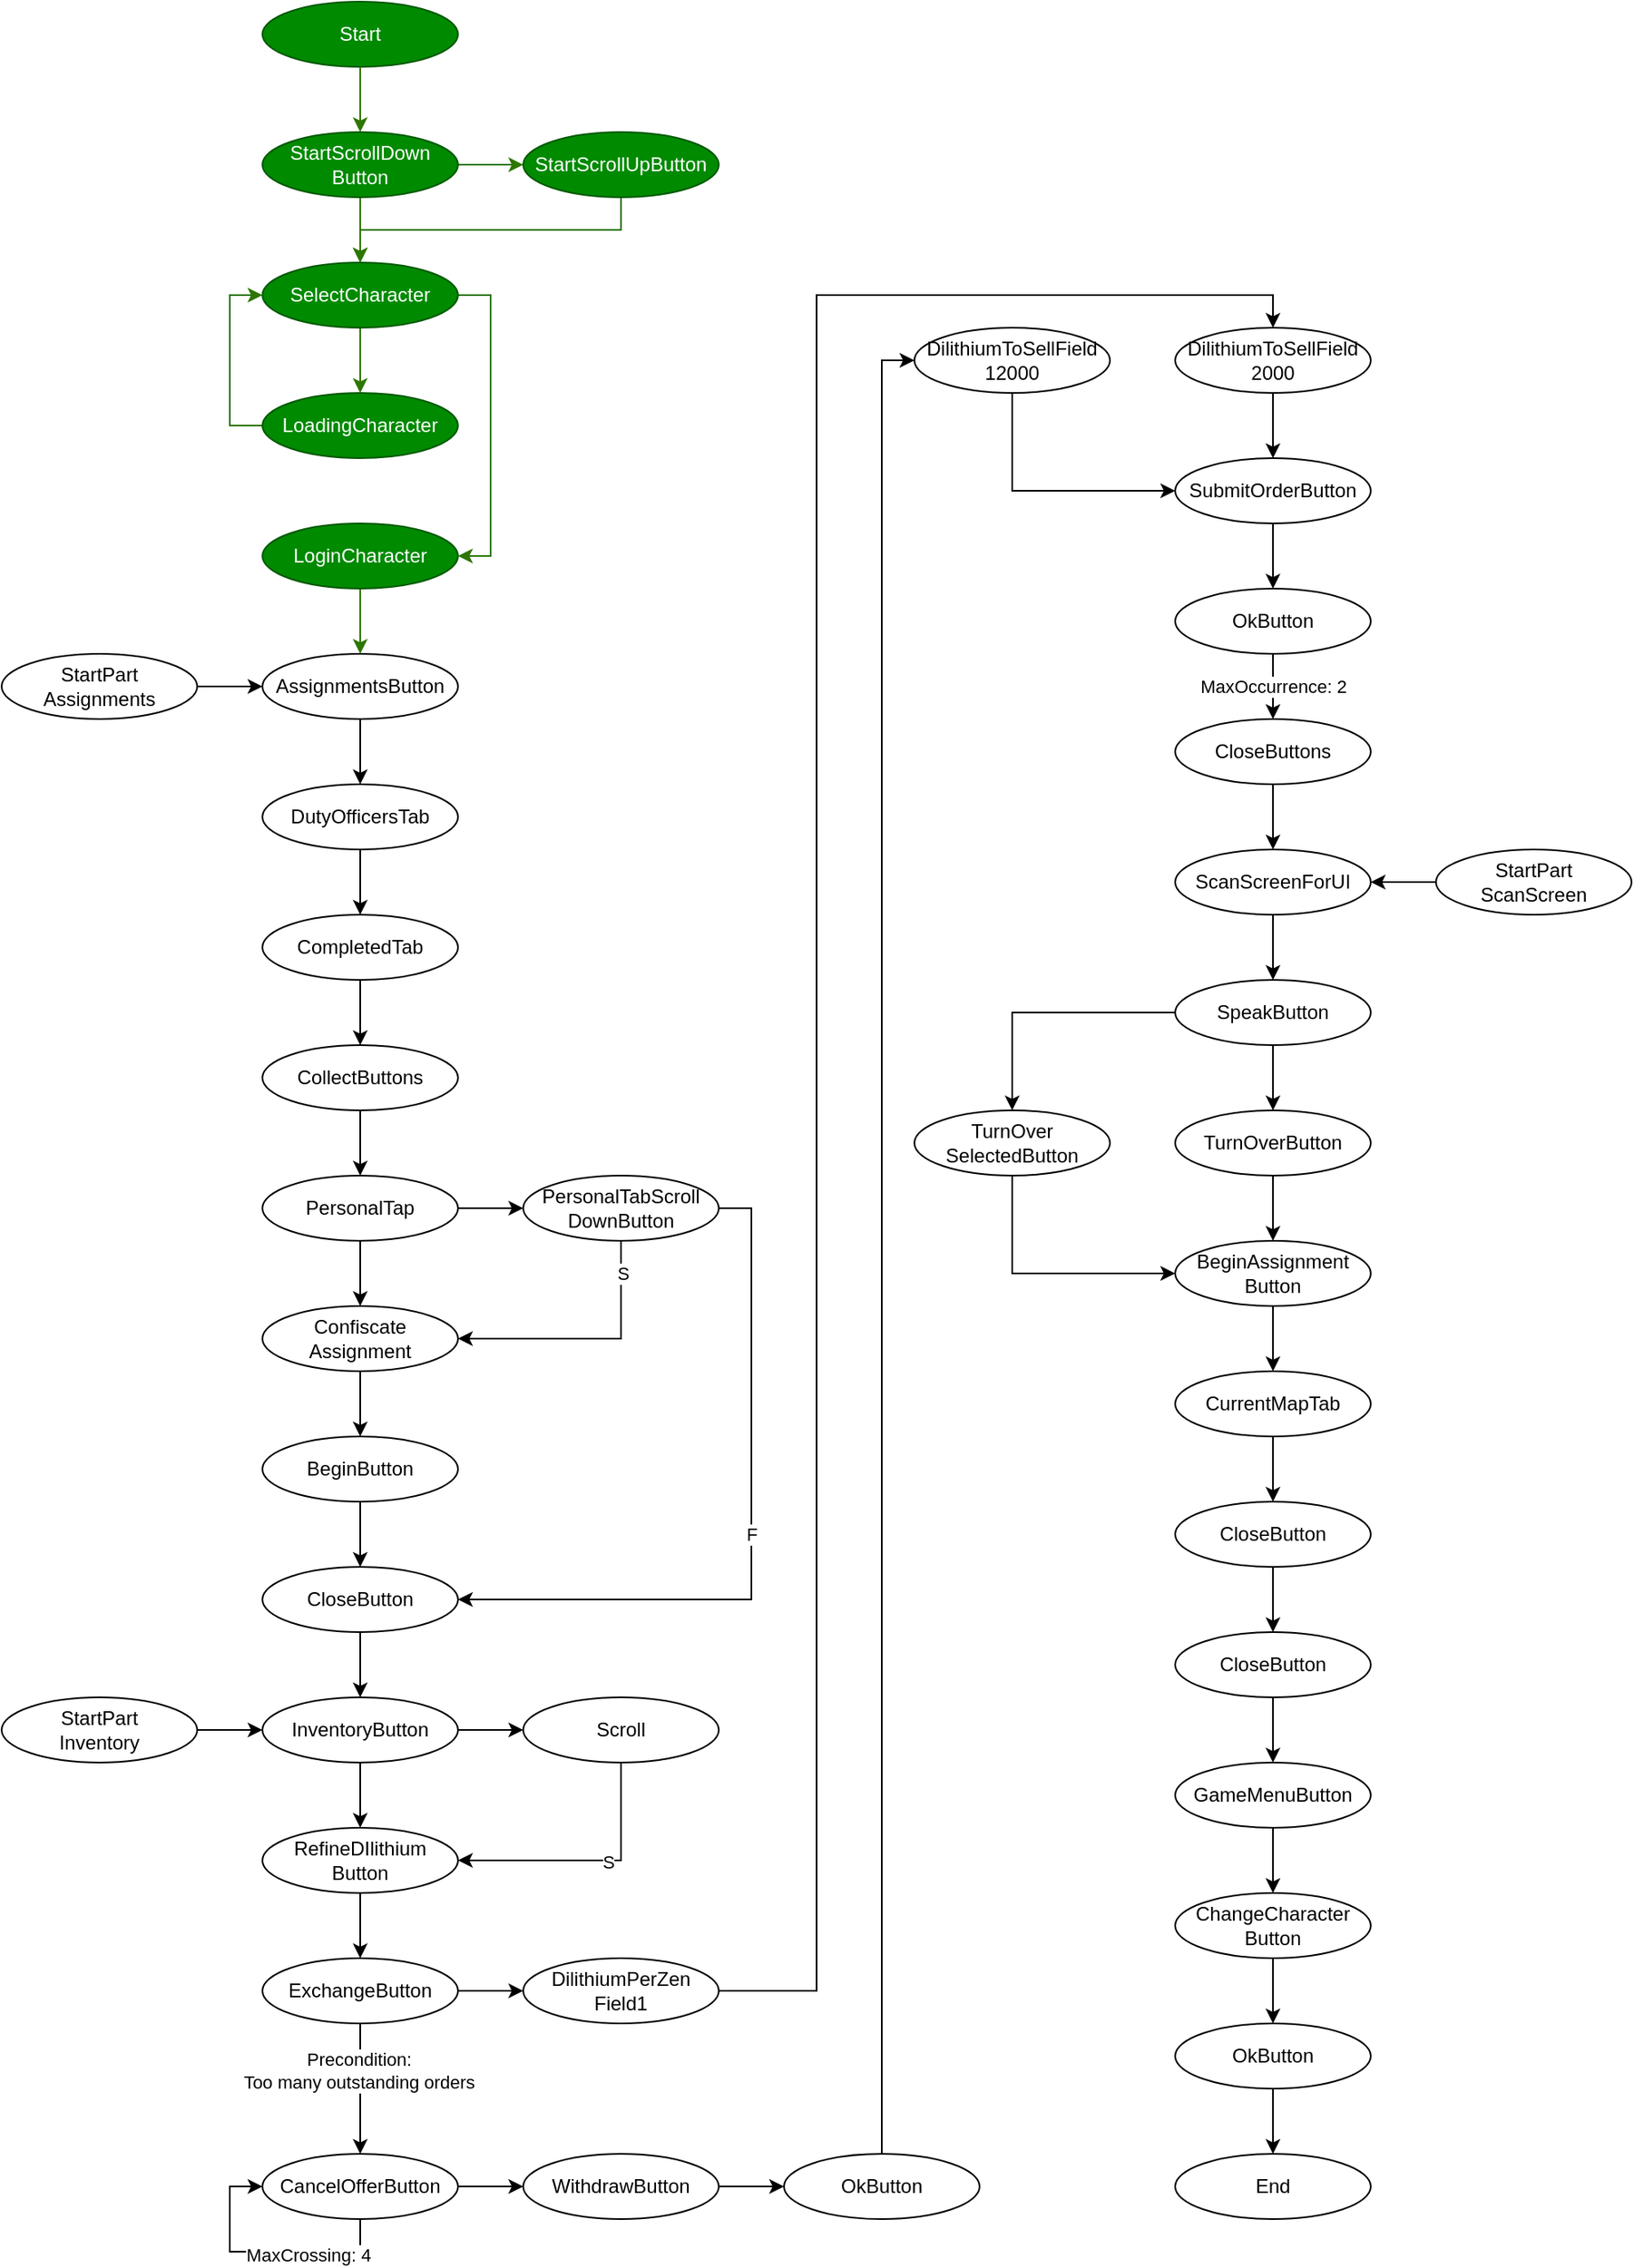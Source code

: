 <mxfile version="13.2.4" type="device"><diagram id="W7NEpKepBvYBmxMzA08W" name="Page-1"><mxGraphModel dx="4740" dy="2740" grid="1" gridSize="10" guides="1" tooltips="1" connect="1" arrows="1" fold="1" page="1" pageScale="1" pageWidth="1169" pageHeight="1654" background="none" math="0" shadow="0"><root><mxCell id="0"/><mxCell id="1" parent="0"/><mxCell id="p_ywFvlZEcqNKrBGRxpG-5" value="Start" style="ellipse;whiteSpace=wrap;html=1;fillColor=#008a00;strokeColor=#005700;fontColor=#ffffff;" parent="1" vertex="1"><mxGeometry x="200" y="40" width="120" height="40" as="geometry"/></mxCell><mxCell id="p_ywFvlZEcqNKrBGRxpG-17" value="" style="edgeStyle=orthogonalEdgeStyle;rounded=0;orthogonalLoop=1;jettySize=auto;html=1;fillColor=#60a917;strokeColor=#2D7600;" parent="1" source="p_ywFvlZEcqNKrBGRxpG-7" target="p_ywFvlZEcqNKrBGRxpG-16" edge="1"><mxGeometry relative="1" as="geometry"/></mxCell><mxCell id="p_ywFvlZEcqNKrBGRxpG-7" value="LoginCharacter" style="ellipse;whiteSpace=wrap;html=1;fillColor=#008a00;strokeColor=#005700;fontColor=#ffffff;" parent="1" vertex="1"><mxGeometry x="200" y="360" width="120" height="40" as="geometry"/></mxCell><mxCell id="p_ywFvlZEcqNKrBGRxpG-19" value="" style="edgeStyle=orthogonalEdgeStyle;rounded=0;orthogonalLoop=1;jettySize=auto;html=1;" parent="1" source="p_ywFvlZEcqNKrBGRxpG-16" target="p_ywFvlZEcqNKrBGRxpG-18" edge="1"><mxGeometry relative="1" as="geometry"/></mxCell><mxCell id="p_ywFvlZEcqNKrBGRxpG-16" value="AssignmentsButton" style="ellipse;whiteSpace=wrap;html=1;" parent="1" vertex="1"><mxGeometry x="200" y="440" width="120" height="40" as="geometry"/></mxCell><mxCell id="3TfH2J4au8rCLl3XLpW0-4" style="edgeStyle=orthogonalEdgeStyle;rounded=0;orthogonalLoop=1;jettySize=auto;html=1;exitX=1;exitY=0.5;exitDx=0;exitDy=0;entryX=0;entryY=0.5;entryDx=0;entryDy=0;" edge="1" parent="1" source="3TfH2J4au8rCLl3XLpW0-2" target="p_ywFvlZEcqNKrBGRxpG-16"><mxGeometry relative="1" as="geometry"/></mxCell><mxCell id="3TfH2J4au8rCLl3XLpW0-2" value="StartPart&lt;br&gt;Assignments" style="ellipse;whiteSpace=wrap;html=1;" vertex="1" parent="1"><mxGeometry x="40" y="440" width="120" height="40" as="geometry"/></mxCell><mxCell id="p_ywFvlZEcqNKrBGRxpG-21" value="" style="edgeStyle=orthogonalEdgeStyle;rounded=0;orthogonalLoop=1;jettySize=auto;html=1;" parent="1" source="p_ywFvlZEcqNKrBGRxpG-18" target="p_ywFvlZEcqNKrBGRxpG-20" edge="1"><mxGeometry relative="1" as="geometry"/></mxCell><mxCell id="p_ywFvlZEcqNKrBGRxpG-18" value="DutyOfficersTab" style="ellipse;whiteSpace=wrap;html=1;" parent="1" vertex="1"><mxGeometry x="200" y="520" width="120" height="40" as="geometry"/></mxCell><mxCell id="p_ywFvlZEcqNKrBGRxpG-23" value="" style="edgeStyle=orthogonalEdgeStyle;rounded=0;orthogonalLoop=1;jettySize=auto;html=1;" parent="1" source="p_ywFvlZEcqNKrBGRxpG-20" target="p_ywFvlZEcqNKrBGRxpG-22" edge="1"><mxGeometry relative="1" as="geometry"/></mxCell><mxCell id="p_ywFvlZEcqNKrBGRxpG-20" value="CompletedTab" style="ellipse;whiteSpace=wrap;html=1;" parent="1" vertex="1"><mxGeometry x="200" y="600" width="120" height="40" as="geometry"/></mxCell><mxCell id="p_ywFvlZEcqNKrBGRxpG-25" value="" style="edgeStyle=orthogonalEdgeStyle;rounded=0;orthogonalLoop=1;jettySize=auto;html=1;" parent="1" source="p_ywFvlZEcqNKrBGRxpG-22" target="p_ywFvlZEcqNKrBGRxpG-24" edge="1"><mxGeometry relative="1" as="geometry"/></mxCell><mxCell id="p_ywFvlZEcqNKrBGRxpG-22" value="CollectButtons" style="ellipse;whiteSpace=wrap;html=1;" parent="1" vertex="1"><mxGeometry x="200" y="680" width="120" height="40" as="geometry"/></mxCell><mxCell id="p_ywFvlZEcqNKrBGRxpG-27" value="" style="edgeStyle=orthogonalEdgeStyle;rounded=0;orthogonalLoop=1;jettySize=auto;html=1;" parent="1" source="p_ywFvlZEcqNKrBGRxpG-24" target="p_ywFvlZEcqNKrBGRxpG-26" edge="1"><mxGeometry relative="1" as="geometry"/></mxCell><mxCell id="p_ywFvlZEcqNKrBGRxpG-24" value="PersonalTap" style="ellipse;whiteSpace=wrap;html=1;" parent="1" vertex="1"><mxGeometry x="200" y="760" width="120" height="40" as="geometry"/></mxCell><mxCell id="fMu2e2osi7Rd0X2-IDZ--2" value="" style="edgeStyle=orthogonalEdgeStyle;rounded=0;orthogonalLoop=1;jettySize=auto;html=1;" parent="1" source="p_ywFvlZEcqNKrBGRxpG-26" target="fMu2e2osi7Rd0X2-IDZ--1" edge="1"><mxGeometry relative="1" as="geometry"/></mxCell><mxCell id="p_ywFvlZEcqNKrBGRxpG-26" value="Confiscate&lt;br&gt;Assignment" style="ellipse;whiteSpace=wrap;html=1;" parent="1" vertex="1"><mxGeometry x="200" y="840" width="120" height="40" as="geometry"/></mxCell><mxCell id="fMu2e2osi7Rd0X2-IDZ--3" style="edgeStyle=orthogonalEdgeStyle;rounded=0;orthogonalLoop=1;jettySize=auto;html=1;exitX=0.5;exitY=1;exitDx=0;exitDy=0;entryX=0.5;entryY=0;entryDx=0;entryDy=0;" parent="1" source="fMu2e2osi7Rd0X2-IDZ--1" target="p_ywFvlZEcqNKrBGRxpG-32" edge="1"><mxGeometry relative="1" as="geometry"/></mxCell><mxCell id="fMu2e2osi7Rd0X2-IDZ--1" value="BeginButton" style="ellipse;whiteSpace=wrap;html=1;" parent="1" vertex="1"><mxGeometry x="200" y="920" width="120" height="40" as="geometry"/></mxCell><mxCell id="p_ywFvlZEcqNKrBGRxpG-38" value="" style="edgeStyle=orthogonalEdgeStyle;rounded=0;orthogonalLoop=1;jettySize=auto;html=1;" parent="1" source="p_ywFvlZEcqNKrBGRxpG-32" target="p_ywFvlZEcqNKrBGRxpG-37" edge="1"><mxGeometry relative="1" as="geometry"/></mxCell><mxCell id="p_ywFvlZEcqNKrBGRxpG-32" value="CloseButton" style="ellipse;whiteSpace=wrap;html=1;" parent="1" vertex="1"><mxGeometry x="200" y="1000" width="120" height="40" as="geometry"/></mxCell><mxCell id="p_ywFvlZEcqNKrBGRxpG-40" value="" style="edgeStyle=orthogonalEdgeStyle;rounded=0;orthogonalLoop=1;jettySize=auto;html=1;" parent="1" source="p_ywFvlZEcqNKrBGRxpG-37" target="p_ywFvlZEcqNKrBGRxpG-39" edge="1"><mxGeometry relative="1" as="geometry"/></mxCell><mxCell id="p_ywFvlZEcqNKrBGRxpG-42" value="" style="edgeStyle=orthogonalEdgeStyle;rounded=0;orthogonalLoop=1;jettySize=auto;html=1;" parent="1" source="p_ywFvlZEcqNKrBGRxpG-37" target="p_ywFvlZEcqNKrBGRxpG-41" edge="1"><mxGeometry relative="1" as="geometry"/></mxCell><mxCell id="p_ywFvlZEcqNKrBGRxpG-37" value="InventoryButton" style="ellipse;whiteSpace=wrap;html=1;" parent="1" vertex="1"><mxGeometry x="200" y="1080" width="120" height="40" as="geometry"/></mxCell><mxCell id="p_ywFvlZEcqNKrBGRxpG-43" value="" style="edgeStyle=orthogonalEdgeStyle;rounded=0;orthogonalLoop=1;jettySize=auto;html=1;exitX=0.5;exitY=1;exitDx=0;exitDy=0;entryX=1;entryY=0.5;entryDx=0;entryDy=0;" parent="1" source="p_ywFvlZEcqNKrBGRxpG-41" target="p_ywFvlZEcqNKrBGRxpG-39" edge="1"><mxGeometry relative="1" as="geometry"/></mxCell><mxCell id="p_ywFvlZEcqNKrBGRxpG-44" value="S" style="edgeLabel;html=1;align=center;verticalAlign=middle;resizable=0;points=[];" parent="p_ywFvlZEcqNKrBGRxpG-43" vertex="1" connectable="0"><mxGeometry x="-0.167" y="-2" relative="1" as="geometry"><mxPoint x="-2" y="3" as="offset"/></mxGeometry></mxCell><mxCell id="p_ywFvlZEcqNKrBGRxpG-41" value="Scroll" style="ellipse;whiteSpace=wrap;html=1;" parent="1" vertex="1"><mxGeometry x="360" y="1080" width="120" height="40" as="geometry"/></mxCell><mxCell id="p_ywFvlZEcqNKrBGRxpG-48" value="" style="edgeStyle=orthogonalEdgeStyle;rounded=0;orthogonalLoop=1;jettySize=auto;html=1;" parent="1" source="p_ywFvlZEcqNKrBGRxpG-39" target="p_ywFvlZEcqNKrBGRxpG-47" edge="1"><mxGeometry relative="1" as="geometry"/></mxCell><mxCell id="p_ywFvlZEcqNKrBGRxpG-39" value="RefineDIlithium&lt;br&gt;Button" style="ellipse;whiteSpace=wrap;html=1;" parent="1" vertex="1"><mxGeometry x="200" y="1160" width="120" height="40" as="geometry"/></mxCell><mxCell id="p_ywFvlZEcqNKrBGRxpG-50" value="" style="edgeStyle=orthogonalEdgeStyle;rounded=0;orthogonalLoop=1;jettySize=auto;html=1;" parent="1" source="p_ywFvlZEcqNKrBGRxpG-47" target="p_ywFvlZEcqNKrBGRxpG-49" edge="1"><mxGeometry relative="1" as="geometry"/></mxCell><mxCell id="fMu2e2osi7Rd0X2-IDZ--8" value="" style="edgeStyle=orthogonalEdgeStyle;rounded=0;orthogonalLoop=1;jettySize=auto;html=1;" parent="1" source="p_ywFvlZEcqNKrBGRxpG-47" target="fMu2e2osi7Rd0X2-IDZ--7" edge="1"><mxGeometry relative="1" as="geometry"/></mxCell><mxCell id="fMu2e2osi7Rd0X2-IDZ--10" value="Precondition:&lt;br&gt;Too many outstanding&amp;nbsp;orders" style="edgeLabel;html=1;align=center;verticalAlign=middle;resizable=0;points=[];" parent="fMu2e2osi7Rd0X2-IDZ--8" vertex="1" connectable="0"><mxGeometry x="-0.284" y="-1" relative="1" as="geometry"><mxPoint as="offset"/></mxGeometry></mxCell><mxCell id="p_ywFvlZEcqNKrBGRxpG-47" value="ExchangeButton" style="ellipse;whiteSpace=wrap;html=1;" parent="1" vertex="1"><mxGeometry x="200" y="1240" width="120" height="40" as="geometry"/></mxCell><mxCell id="fMu2e2osi7Rd0X2-IDZ--12" value="" style="edgeStyle=orthogonalEdgeStyle;rounded=0;orthogonalLoop=1;jettySize=auto;html=1;" parent="1" source="fMu2e2osi7Rd0X2-IDZ--7" target="fMu2e2osi7Rd0X2-IDZ--11" edge="1"><mxGeometry relative="1" as="geometry"/></mxCell><mxCell id="fMu2e2osi7Rd0X2-IDZ--7" value="CancelOfferButton" style="ellipse;whiteSpace=wrap;html=1;" parent="1" vertex="1"><mxGeometry x="200" y="1360" width="120" height="40" as="geometry"/></mxCell><mxCell id="fMu2e2osi7Rd0X2-IDZ--17" value="" style="edgeStyle=orthogonalEdgeStyle;rounded=0;orthogonalLoop=1;jettySize=auto;html=1;" parent="1" source="fMu2e2osi7Rd0X2-IDZ--11" target="fMu2e2osi7Rd0X2-IDZ--16" edge="1"><mxGeometry relative="1" as="geometry"/></mxCell><mxCell id="fMu2e2osi7Rd0X2-IDZ--11" value="WithdrawButton" style="ellipse;whiteSpace=wrap;html=1;" parent="1" vertex="1"><mxGeometry x="360" y="1360" width="120" height="40" as="geometry"/></mxCell><mxCell id="fMu2e2osi7Rd0X2-IDZ--20" style="edgeStyle=orthogonalEdgeStyle;rounded=0;orthogonalLoop=1;jettySize=auto;html=1;exitX=0.5;exitY=0;exitDx=0;exitDy=0;entryX=0;entryY=0.5;entryDx=0;entryDy=0;" parent="1" source="fMu2e2osi7Rd0X2-IDZ--16" target="fMu2e2osi7Rd0X2-IDZ--19" edge="1"><mxGeometry relative="1" as="geometry"/></mxCell><mxCell id="fMu2e2osi7Rd0X2-IDZ--16" value="OkButton" style="ellipse;whiteSpace=wrap;html=1;" parent="1" vertex="1"><mxGeometry x="520" y="1360" width="120" height="40" as="geometry"/></mxCell><mxCell id="p_ywFvlZEcqNKrBGRxpG-52" value="" style="edgeStyle=orthogonalEdgeStyle;rounded=0;orthogonalLoop=1;jettySize=auto;html=1;exitX=1;exitY=0.5;exitDx=0;exitDy=0;" parent="1" source="p_ywFvlZEcqNKrBGRxpG-49" target="p_ywFvlZEcqNKrBGRxpG-51" edge="1"><mxGeometry relative="1" as="geometry"><Array as="points"><mxPoint x="540" y="1260"/><mxPoint x="540" y="220"/></Array></mxGeometry></mxCell><mxCell id="p_ywFvlZEcqNKrBGRxpG-49" value="DilithiumPerZen&lt;br&gt;Field1" style="ellipse;whiteSpace=wrap;html=1;" parent="1" vertex="1"><mxGeometry x="360" y="1240" width="120" height="40" as="geometry"/></mxCell><mxCell id="fMu2e2osi7Rd0X2-IDZ--4" style="edgeStyle=orthogonalEdgeStyle;rounded=0;orthogonalLoop=1;jettySize=auto;html=1;exitX=0.5;exitY=1;exitDx=0;exitDy=0;entryX=0.5;entryY=0;entryDx=0;entryDy=0;" parent="1" source="p_ywFvlZEcqNKrBGRxpG-51" target="p_ywFvlZEcqNKrBGRxpG-53" edge="1"><mxGeometry relative="1" as="geometry"><mxPoint x="560" y="310" as="targetPoint"/></mxGeometry></mxCell><mxCell id="p_ywFvlZEcqNKrBGRxpG-51" value="DilithiumToSellField&lt;br&gt;2000" style="ellipse;whiteSpace=wrap;html=1;" parent="1" vertex="1"><mxGeometry x="760" y="240" width="120" height="40" as="geometry"/></mxCell><mxCell id="p_ywFvlZEcqNKrBGRxpG-56" value="" style="edgeStyle=orthogonalEdgeStyle;rounded=0;orthogonalLoop=1;jettySize=auto;html=1;" parent="1" source="p_ywFvlZEcqNKrBGRxpG-53" target="p_ywFvlZEcqNKrBGRxpG-55" edge="1"><mxGeometry relative="1" as="geometry"/></mxCell><mxCell id="p_ywFvlZEcqNKrBGRxpG-53" value="SubmitOrderButton" style="ellipse;whiteSpace=wrap;html=1;" parent="1" vertex="1"><mxGeometry x="760" y="320" width="120" height="40" as="geometry"/></mxCell><mxCell id="p_ywFvlZEcqNKrBGRxpG-58" value="" style="edgeStyle=orthogonalEdgeStyle;rounded=0;orthogonalLoop=1;jettySize=auto;html=1;" parent="1" source="p_ywFvlZEcqNKrBGRxpG-55" target="p_ywFvlZEcqNKrBGRxpG-57" edge="1"><mxGeometry relative="1" as="geometry"/></mxCell><mxCell id="fMu2e2osi7Rd0X2-IDZ--22" value="MaxOccurrence: 2" style="edgeLabel;html=1;align=center;verticalAlign=middle;resizable=0;points=[];" parent="p_ywFvlZEcqNKrBGRxpG-58" vertex="1" connectable="0"><mxGeometry x="0.195" relative="1" as="geometry"><mxPoint y="-4.17" as="offset"/></mxGeometry></mxCell><mxCell id="p_ywFvlZEcqNKrBGRxpG-55" value="OkButton" style="ellipse;whiteSpace=wrap;html=1;" parent="1" vertex="1"><mxGeometry x="760" y="400" width="120" height="40" as="geometry"/></mxCell><mxCell id="p_ywFvlZEcqNKrBGRxpG-60" value="" style="edgeStyle=orthogonalEdgeStyle;rounded=0;orthogonalLoop=1;jettySize=auto;html=1;" parent="1" source="p_ywFvlZEcqNKrBGRxpG-57" target="p_ywFvlZEcqNKrBGRxpG-59" edge="1"><mxGeometry relative="1" as="geometry"/></mxCell><mxCell id="p_ywFvlZEcqNKrBGRxpG-57" value="CloseButtons" style="ellipse;whiteSpace=wrap;html=1;" parent="1" vertex="1"><mxGeometry x="760" y="480" width="120" height="40" as="geometry"/></mxCell><mxCell id="p_ywFvlZEcqNKrBGRxpG-62" value="" style="edgeStyle=orthogonalEdgeStyle;rounded=0;orthogonalLoop=1;jettySize=auto;html=1;" parent="1" source="p_ywFvlZEcqNKrBGRxpG-59" target="p_ywFvlZEcqNKrBGRxpG-61" edge="1"><mxGeometry relative="1" as="geometry"/></mxCell><mxCell id="p_ywFvlZEcqNKrBGRxpG-59" value="ScanScreenForUI" style="ellipse;whiteSpace=wrap;html=1;" parent="1" vertex="1"><mxGeometry x="760" y="560" width="120" height="40" as="geometry"/></mxCell><mxCell id="p_ywFvlZEcqNKrBGRxpG-64" value="" style="edgeStyle=orthogonalEdgeStyle;rounded=0;orthogonalLoop=1;jettySize=auto;html=1;" parent="1" source="p_ywFvlZEcqNKrBGRxpG-61" target="p_ywFvlZEcqNKrBGRxpG-63" edge="1"><mxGeometry relative="1" as="geometry"/></mxCell><mxCell id="fMu2e2osi7Rd0X2-IDZ--24" style="edgeStyle=orthogonalEdgeStyle;rounded=0;orthogonalLoop=1;jettySize=auto;html=1;exitX=1;exitY=0.5;exitDx=0;exitDy=0;entryX=0.5;entryY=0;entryDx=0;entryDy=0;" parent="1" source="p_ywFvlZEcqNKrBGRxpG-61" target="fMu2e2osi7Rd0X2-IDZ--23" edge="1"><mxGeometry relative="1" as="geometry"><Array as="points"><mxPoint x="660" y="660"/></Array></mxGeometry></mxCell><mxCell id="p_ywFvlZEcqNKrBGRxpG-61" value="SpeakButton" style="ellipse;whiteSpace=wrap;html=1;" parent="1" vertex="1"><mxGeometry x="760" y="640" width="120" height="40" as="geometry"/></mxCell><mxCell id="p_ywFvlZEcqNKrBGRxpG-66" value="" style="edgeStyle=orthogonalEdgeStyle;rounded=0;orthogonalLoop=1;jettySize=auto;html=1;" parent="1" source="p_ywFvlZEcqNKrBGRxpG-63" target="p_ywFvlZEcqNKrBGRxpG-65" edge="1"><mxGeometry relative="1" as="geometry"/></mxCell><mxCell id="p_ywFvlZEcqNKrBGRxpG-63" value="TurnOverButton" style="ellipse;whiteSpace=wrap;html=1;" parent="1" vertex="1"><mxGeometry x="760" y="720" width="120" height="40" as="geometry"/></mxCell><mxCell id="p_ywFvlZEcqNKrBGRxpG-78" value="" style="edgeStyle=orthogonalEdgeStyle;rounded=0;orthogonalLoop=1;jettySize=auto;html=1;" parent="1" source="p_ywFvlZEcqNKrBGRxpG-65" target="p_ywFvlZEcqNKrBGRxpG-77" edge="1"><mxGeometry relative="1" as="geometry"/></mxCell><mxCell id="p_ywFvlZEcqNKrBGRxpG-65" value="BeginAssignment&lt;br&gt;Button" style="ellipse;whiteSpace=wrap;html=1;" parent="1" vertex="1"><mxGeometry x="760" y="800" width="120" height="40" as="geometry"/></mxCell><mxCell id="p_ywFvlZEcqNKrBGRxpG-79" style="edgeStyle=orthogonalEdgeStyle;rounded=0;orthogonalLoop=1;jettySize=auto;html=1;exitX=0.5;exitY=1;exitDx=0;exitDy=0;entryX=0.5;entryY=0;entryDx=0;entryDy=0;" parent="1" source="p_ywFvlZEcqNKrBGRxpG-77" target="p_ywFvlZEcqNKrBGRxpG-67" edge="1"><mxGeometry relative="1" as="geometry"/></mxCell><mxCell id="p_ywFvlZEcqNKrBGRxpG-77" value="CurrentMapTab" style="ellipse;whiteSpace=wrap;html=1;" parent="1" vertex="1"><mxGeometry x="760" y="880" width="120" height="40" as="geometry"/></mxCell><mxCell id="p_ywFvlZEcqNKrBGRxpG-70" value="" style="edgeStyle=orthogonalEdgeStyle;rounded=0;orthogonalLoop=1;jettySize=auto;html=1;" parent="1" source="p_ywFvlZEcqNKrBGRxpG-67" target="p_ywFvlZEcqNKrBGRxpG-69" edge="1"><mxGeometry relative="1" as="geometry"/></mxCell><mxCell id="p_ywFvlZEcqNKrBGRxpG-67" value="CloseButton" style="ellipse;whiteSpace=wrap;html=1;" parent="1" vertex="1"><mxGeometry x="760" y="960" width="120" height="40" as="geometry"/></mxCell><mxCell id="p_ywFvlZEcqNKrBGRxpG-72" value="" style="edgeStyle=orthogonalEdgeStyle;rounded=0;orthogonalLoop=1;jettySize=auto;html=1;" parent="1" source="p_ywFvlZEcqNKrBGRxpG-69" target="p_ywFvlZEcqNKrBGRxpG-71" edge="1"><mxGeometry relative="1" as="geometry"/></mxCell><mxCell id="p_ywFvlZEcqNKrBGRxpG-69" value="CloseButton" style="ellipse;whiteSpace=wrap;html=1;" parent="1" vertex="1"><mxGeometry x="760" y="1040" width="120" height="40" as="geometry"/></mxCell><mxCell id="p_ywFvlZEcqNKrBGRxpG-74" value="" style="edgeStyle=orthogonalEdgeStyle;rounded=0;orthogonalLoop=1;jettySize=auto;html=1;" parent="1" source="p_ywFvlZEcqNKrBGRxpG-71" target="p_ywFvlZEcqNKrBGRxpG-73" edge="1"><mxGeometry relative="1" as="geometry"/></mxCell><mxCell id="p_ywFvlZEcqNKrBGRxpG-71" value="GameMenuButton" style="ellipse;whiteSpace=wrap;html=1;" parent="1" vertex="1"><mxGeometry x="760" y="1120" width="120" height="40" as="geometry"/></mxCell><mxCell id="p_ywFvlZEcqNKrBGRxpG-76" value="" style="edgeStyle=orthogonalEdgeStyle;rounded=0;orthogonalLoop=1;jettySize=auto;html=1;" parent="1" source="p_ywFvlZEcqNKrBGRxpG-73" target="p_ywFvlZEcqNKrBGRxpG-75" edge="1"><mxGeometry relative="1" as="geometry"/></mxCell><mxCell id="p_ywFvlZEcqNKrBGRxpG-73" value="ChangeCharacter&lt;br&gt;Button" style="ellipse;whiteSpace=wrap;html=1;" parent="1" vertex="1"><mxGeometry x="760" y="1200" width="120" height="40" as="geometry"/></mxCell><mxCell id="fMu2e2osi7Rd0X2-IDZ--6" value="" style="edgeStyle=orthogonalEdgeStyle;rounded=0;orthogonalLoop=1;jettySize=auto;html=1;" parent="1" source="p_ywFvlZEcqNKrBGRxpG-75" target="fMu2e2osi7Rd0X2-IDZ--5" edge="1"><mxGeometry relative="1" as="geometry"/></mxCell><mxCell id="p_ywFvlZEcqNKrBGRxpG-75" value="OkButton" style="ellipse;whiteSpace=wrap;html=1;" parent="1" vertex="1"><mxGeometry x="760" y="1280" width="120" height="40" as="geometry"/></mxCell><mxCell id="fMu2e2osi7Rd0X2-IDZ--5" value="End" style="ellipse;whiteSpace=wrap;html=1;" parent="1" vertex="1"><mxGeometry x="760" y="1360" width="120" height="40" as="geometry"/></mxCell><mxCell id="p_ywFvlZEcqNKrBGRxpG-85" value="" style="edgeStyle=orthogonalEdgeStyle;rounded=0;orthogonalLoop=1;jettySize=auto;html=1;fillColor=#60a917;strokeColor=#2D7600;" parent="1" source="p_ywFvlZEcqNKrBGRxpG-8" target="p_ywFvlZEcqNKrBGRxpG-84" edge="1"><mxGeometry relative="1" as="geometry"/></mxCell><mxCell id="bVPRit153Ms9botiIQfc-2" value="" style="edgeStyle=orthogonalEdgeStyle;rounded=0;orthogonalLoop=1;jettySize=auto;html=1;fillColor=#60a917;strokeColor=#2D7600;" parent="1" source="p_ywFvlZEcqNKrBGRxpG-8" target="bVPRit153Ms9botiIQfc-1" edge="1"><mxGeometry relative="1" as="geometry"><Array as="points"><mxPoint x="260" y="220"/></Array></mxGeometry></mxCell><mxCell id="p_ywFvlZEcqNKrBGRxpG-8" value="StartScrollDown&lt;br&gt;Button" style="ellipse;whiteSpace=wrap;html=1;fillColor=#008a00;strokeColor=#005700;fontColor=#ffffff;" parent="1" vertex="1"><mxGeometry x="200" y="120" width="120" height="40" as="geometry"/></mxCell><mxCell id="bVPRit153Ms9botiIQfc-11" style="edgeStyle=orthogonalEdgeStyle;rounded=0;orthogonalLoop=1;jettySize=auto;html=1;exitX=0.5;exitY=1;exitDx=0;exitDy=0;entryX=0.5;entryY=0;entryDx=0;entryDy=0;fillColor=#60a917;strokeColor=#2D7600;" parent="1" source="bVPRit153Ms9botiIQfc-1" target="bVPRit153Ms9botiIQfc-4" edge="1"><mxGeometry relative="1" as="geometry"/></mxCell><mxCell id="bVPRit153Ms9botiIQfc-13" style="edgeStyle=orthogonalEdgeStyle;rounded=0;orthogonalLoop=1;jettySize=auto;html=1;exitX=1;exitY=0.5;exitDx=0;exitDy=0;entryX=1;entryY=0.5;entryDx=0;entryDy=0;fillColor=#60a917;strokeColor=#2D7600;" parent="1" source="bVPRit153Ms9botiIQfc-1" target="p_ywFvlZEcqNKrBGRxpG-7" edge="1"><mxGeometry relative="1" as="geometry"/></mxCell><mxCell id="bVPRit153Ms9botiIQfc-1" value="SelectCharacter" style="ellipse;whiteSpace=wrap;html=1;fillColor=#008a00;strokeColor=#005700;fontColor=#ffffff;" parent="1" vertex="1"><mxGeometry x="200" y="200" width="120" height="40" as="geometry"/></mxCell><mxCell id="bVPRit153Ms9botiIQfc-7" style="edgeStyle=orthogonalEdgeStyle;rounded=0;orthogonalLoop=1;jettySize=auto;html=1;exitX=0;exitY=0.5;exitDx=0;exitDy=0;entryX=0;entryY=0.5;entryDx=0;entryDy=0;fillColor=#60a917;strokeColor=#2D7600;" parent="1" source="bVPRit153Ms9botiIQfc-4" target="bVPRit153Ms9botiIQfc-1" edge="1"><mxGeometry relative="1" as="geometry"><Array as="points"><mxPoint x="180" y="300"/><mxPoint x="180" y="220"/></Array></mxGeometry></mxCell><mxCell id="bVPRit153Ms9botiIQfc-4" value="LoadingCharacter" style="ellipse;whiteSpace=wrap;html=1;fillColor=#008a00;strokeColor=#005700;fontColor=#ffffff;" parent="1" vertex="1"><mxGeometry x="200" y="280" width="120" height="40" as="geometry"/></mxCell><mxCell id="bVPRit153Ms9botiIQfc-3" style="edgeStyle=orthogonalEdgeStyle;rounded=0;orthogonalLoop=1;jettySize=auto;html=1;exitX=0.5;exitY=1;exitDx=0;exitDy=0;fillColor=#60a917;strokeColor=#2D7600;" parent="1" source="p_ywFvlZEcqNKrBGRxpG-84" target="bVPRit153Ms9botiIQfc-1" edge="1"><mxGeometry relative="1" as="geometry"/></mxCell><mxCell id="p_ywFvlZEcqNKrBGRxpG-84" value="StartScrollUpButton" style="ellipse;whiteSpace=wrap;html=1;fillColor=#008a00;strokeColor=#005700;fontColor=#ffffff;" parent="1" vertex="1"><mxGeometry x="360" y="120" width="120" height="40" as="geometry"/></mxCell><mxCell id="p_ywFvlZEcqNKrBGRxpG-11" value="" style="endArrow=classic;html=1;entryX=0.5;entryY=0;entryDx=0;entryDy=0;exitX=0.5;exitY=1;exitDx=0;exitDy=0;fillColor=#60a917;strokeColor=#2D7600;" parent="1" source="p_ywFvlZEcqNKrBGRxpG-5" target="p_ywFvlZEcqNKrBGRxpG-8" edge="1"><mxGeometry width="50" height="50" relative="1" as="geometry"><mxPoint x="320" y="150" as="sourcePoint"/><mxPoint x="390.711" y="100" as="targetPoint"/></mxGeometry></mxCell><mxCell id="p_ywFvlZEcqNKrBGRxpG-34" value="F" style="edgeStyle=orthogonalEdgeStyle;rounded=0;orthogonalLoop=1;jettySize=auto;html=1;exitX=1;exitY=0.5;exitDx=0;exitDy=0;entryX=1;entryY=0.5;entryDx=0;entryDy=0;" parent="1" source="p_ywFvlZEcqNKrBGRxpG-28" target="p_ywFvlZEcqNKrBGRxpG-32" edge="1"><mxGeometry relative="1" as="geometry"><mxPoint x="430" y="930" as="sourcePoint"/><Array as="points"><mxPoint x="500" y="780"/><mxPoint x="500" y="1020"/></Array><mxPoint x="380" y="970" as="targetPoint"/></mxGeometry></mxCell><mxCell id="QzV00PkiafwxrAoek7B--3" value="" style="edgeStyle=orthogonalEdgeStyle;rounded=0;orthogonalLoop=1;jettySize=auto;html=1;entryX=1;entryY=0.5;entryDx=0;entryDy=0;" parent="1" source="p_ywFvlZEcqNKrBGRxpG-28" target="p_ywFvlZEcqNKrBGRxpG-26" edge="1"><mxGeometry relative="1" as="geometry"><mxPoint x="420" y="840" as="targetPoint"/><Array as="points"><mxPoint x="420" y="860"/></Array></mxGeometry></mxCell><mxCell id="QzV00PkiafwxrAoek7B--5" value="S" style="edgeLabel;html=1;align=center;verticalAlign=middle;resizable=0;points=[];" parent="QzV00PkiafwxrAoek7B--3" vertex="1" connectable="0"><mxGeometry x="-0.749" y="1" relative="1" as="geometry"><mxPoint as="offset"/></mxGeometry></mxCell><mxCell id="p_ywFvlZEcqNKrBGRxpG-28" value="PersonalTabScroll&lt;br&gt;DownButton" style="ellipse;whiteSpace=wrap;html=1;" parent="1" vertex="1"><mxGeometry x="360" y="760" width="120" height="40" as="geometry"/></mxCell><mxCell id="p_ywFvlZEcqNKrBGRxpG-29" value="" style="endArrow=classic;html=1;entryX=0;entryY=0.5;entryDx=0;entryDy=0;exitX=1;exitY=0.5;exitDx=0;exitDy=0;" parent="1" source="p_ywFvlZEcqNKrBGRxpG-24" target="p_ywFvlZEcqNKrBGRxpG-28" edge="1"><mxGeometry width="50" height="50" relative="1" as="geometry"><mxPoint x="320" y="780" as="sourcePoint"/><mxPoint x="390.711" y="780" as="targetPoint"/></mxGeometry></mxCell><mxCell id="fMu2e2osi7Rd0X2-IDZ--14" style="edgeStyle=orthogonalEdgeStyle;rounded=0;orthogonalLoop=1;jettySize=auto;html=1;exitX=0.5;exitY=1;exitDx=0;exitDy=0;entryX=0;entryY=0.5;entryDx=0;entryDy=0;" parent="1" source="fMu2e2osi7Rd0X2-IDZ--7" target="fMu2e2osi7Rd0X2-IDZ--7" edge="1"><mxGeometry relative="1" as="geometry"><Array as="points"><mxPoint x="260" y="1420"/><mxPoint x="180" y="1420"/><mxPoint x="180" y="1380"/></Array></mxGeometry></mxCell><mxCell id="fMu2e2osi7Rd0X2-IDZ--15" value="MaxCrossing: 4" style="edgeLabel;html=1;align=center;verticalAlign=middle;resizable=0;points=[];" parent="fMu2e2osi7Rd0X2-IDZ--14" vertex="1" connectable="0"><mxGeometry x="-0.353" y="2" relative="1" as="geometry"><mxPoint as="offset"/></mxGeometry></mxCell><mxCell id="fMu2e2osi7Rd0X2-IDZ--21" style="edgeStyle=orthogonalEdgeStyle;rounded=0;orthogonalLoop=1;jettySize=auto;html=1;exitX=0.5;exitY=1;exitDx=0;exitDy=0;entryX=0;entryY=0.5;entryDx=0;entryDy=0;" parent="1" source="fMu2e2osi7Rd0X2-IDZ--19" target="p_ywFvlZEcqNKrBGRxpG-53" edge="1"><mxGeometry relative="1" as="geometry"/></mxCell><mxCell id="fMu2e2osi7Rd0X2-IDZ--19" value="DilithiumToSellField&lt;br&gt;12000" style="ellipse;whiteSpace=wrap;html=1;" parent="1" vertex="1"><mxGeometry x="600" y="240" width="120" height="40" as="geometry"/></mxCell><mxCell id="fMu2e2osi7Rd0X2-IDZ--25" style="edgeStyle=orthogonalEdgeStyle;rounded=0;orthogonalLoop=1;jettySize=auto;html=1;exitX=0.5;exitY=1;exitDx=0;exitDy=0;entryX=0;entryY=0.5;entryDx=0;entryDy=0;" parent="1" source="fMu2e2osi7Rd0X2-IDZ--23" target="p_ywFvlZEcqNKrBGRxpG-65" edge="1"><mxGeometry relative="1" as="geometry"/></mxCell><mxCell id="fMu2e2osi7Rd0X2-IDZ--23" value="TurnOver&lt;br&gt;SelectedButton" style="ellipse;whiteSpace=wrap;html=1;" parent="1" vertex="1"><mxGeometry x="600" y="720" width="120" height="40" as="geometry"/></mxCell><mxCell id="3TfH2J4au8rCLl3XLpW0-6" style="edgeStyle=orthogonalEdgeStyle;rounded=0;orthogonalLoop=1;jettySize=auto;html=1;exitX=1;exitY=0.5;exitDx=0;exitDy=0;entryX=0;entryY=0.5;entryDx=0;entryDy=0;" edge="1" parent="1" source="3TfH2J4au8rCLl3XLpW0-5" target="p_ywFvlZEcqNKrBGRxpG-37"><mxGeometry relative="1" as="geometry"/></mxCell><mxCell id="3TfH2J4au8rCLl3XLpW0-5" value="StartPart&lt;br&gt;Inventory" style="ellipse;whiteSpace=wrap;html=1;" vertex="1" parent="1"><mxGeometry x="40" y="1080" width="120" height="40" as="geometry"/></mxCell><mxCell id="3TfH2J4au8rCLl3XLpW0-8" style="edgeStyle=orthogonalEdgeStyle;rounded=0;orthogonalLoop=1;jettySize=auto;html=1;exitX=0;exitY=0.5;exitDx=0;exitDy=0;entryX=1;entryY=0.5;entryDx=0;entryDy=0;" edge="1" parent="1" source="3TfH2J4au8rCLl3XLpW0-7" target="p_ywFvlZEcqNKrBGRxpG-59"><mxGeometry relative="1" as="geometry"/></mxCell><mxCell id="3TfH2J4au8rCLl3XLpW0-7" value="StartPart&lt;br&gt;ScanScreen" style="ellipse;whiteSpace=wrap;html=1;" vertex="1" parent="1"><mxGeometry x="920" y="560" width="120" height="40" as="geometry"/></mxCell></root></mxGraphModel></diagram></mxfile>